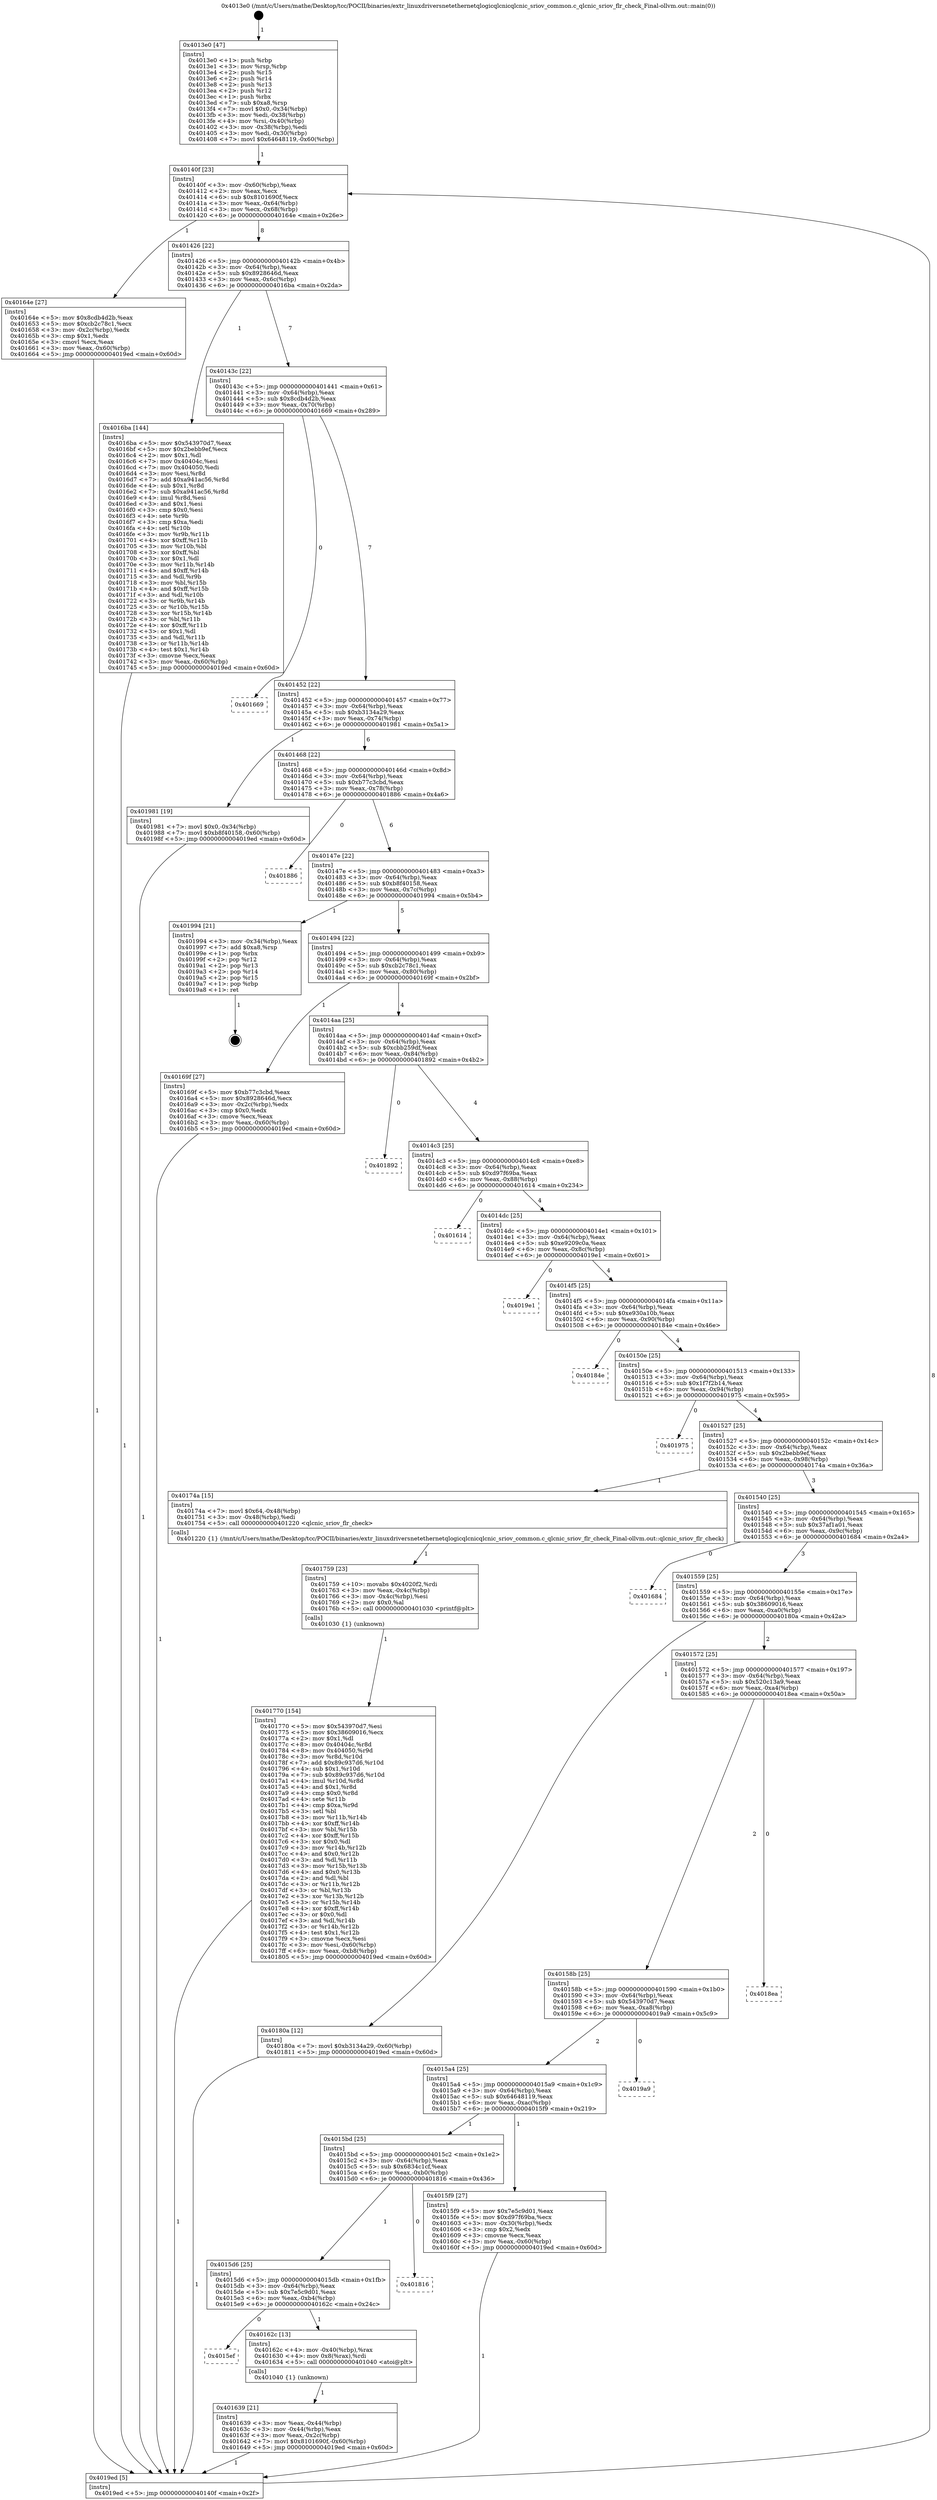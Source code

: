 digraph "0x4013e0" {
  label = "0x4013e0 (/mnt/c/Users/mathe/Desktop/tcc/POCII/binaries/extr_linuxdriversnetethernetqlogicqlcnicqlcnic_sriov_common.c_qlcnic_sriov_flr_check_Final-ollvm.out::main(0))"
  labelloc = "t"
  node[shape=record]

  Entry [label="",width=0.3,height=0.3,shape=circle,fillcolor=black,style=filled]
  "0x40140f" [label="{
     0x40140f [23]\l
     | [instrs]\l
     &nbsp;&nbsp;0x40140f \<+3\>: mov -0x60(%rbp),%eax\l
     &nbsp;&nbsp;0x401412 \<+2\>: mov %eax,%ecx\l
     &nbsp;&nbsp;0x401414 \<+6\>: sub $0x8101690f,%ecx\l
     &nbsp;&nbsp;0x40141a \<+3\>: mov %eax,-0x64(%rbp)\l
     &nbsp;&nbsp;0x40141d \<+3\>: mov %ecx,-0x68(%rbp)\l
     &nbsp;&nbsp;0x401420 \<+6\>: je 000000000040164e \<main+0x26e\>\l
  }"]
  "0x40164e" [label="{
     0x40164e [27]\l
     | [instrs]\l
     &nbsp;&nbsp;0x40164e \<+5\>: mov $0x8cdb4d2b,%eax\l
     &nbsp;&nbsp;0x401653 \<+5\>: mov $0xcb2c78c1,%ecx\l
     &nbsp;&nbsp;0x401658 \<+3\>: mov -0x2c(%rbp),%edx\l
     &nbsp;&nbsp;0x40165b \<+3\>: cmp $0x1,%edx\l
     &nbsp;&nbsp;0x40165e \<+3\>: cmovl %ecx,%eax\l
     &nbsp;&nbsp;0x401661 \<+3\>: mov %eax,-0x60(%rbp)\l
     &nbsp;&nbsp;0x401664 \<+5\>: jmp 00000000004019ed \<main+0x60d\>\l
  }"]
  "0x401426" [label="{
     0x401426 [22]\l
     | [instrs]\l
     &nbsp;&nbsp;0x401426 \<+5\>: jmp 000000000040142b \<main+0x4b\>\l
     &nbsp;&nbsp;0x40142b \<+3\>: mov -0x64(%rbp),%eax\l
     &nbsp;&nbsp;0x40142e \<+5\>: sub $0x8928646d,%eax\l
     &nbsp;&nbsp;0x401433 \<+3\>: mov %eax,-0x6c(%rbp)\l
     &nbsp;&nbsp;0x401436 \<+6\>: je 00000000004016ba \<main+0x2da\>\l
  }"]
  Exit [label="",width=0.3,height=0.3,shape=circle,fillcolor=black,style=filled,peripheries=2]
  "0x4016ba" [label="{
     0x4016ba [144]\l
     | [instrs]\l
     &nbsp;&nbsp;0x4016ba \<+5\>: mov $0x543970d7,%eax\l
     &nbsp;&nbsp;0x4016bf \<+5\>: mov $0x2bebb9ef,%ecx\l
     &nbsp;&nbsp;0x4016c4 \<+2\>: mov $0x1,%dl\l
     &nbsp;&nbsp;0x4016c6 \<+7\>: mov 0x40404c,%esi\l
     &nbsp;&nbsp;0x4016cd \<+7\>: mov 0x404050,%edi\l
     &nbsp;&nbsp;0x4016d4 \<+3\>: mov %esi,%r8d\l
     &nbsp;&nbsp;0x4016d7 \<+7\>: add $0xa941ac56,%r8d\l
     &nbsp;&nbsp;0x4016de \<+4\>: sub $0x1,%r8d\l
     &nbsp;&nbsp;0x4016e2 \<+7\>: sub $0xa941ac56,%r8d\l
     &nbsp;&nbsp;0x4016e9 \<+4\>: imul %r8d,%esi\l
     &nbsp;&nbsp;0x4016ed \<+3\>: and $0x1,%esi\l
     &nbsp;&nbsp;0x4016f0 \<+3\>: cmp $0x0,%esi\l
     &nbsp;&nbsp;0x4016f3 \<+4\>: sete %r9b\l
     &nbsp;&nbsp;0x4016f7 \<+3\>: cmp $0xa,%edi\l
     &nbsp;&nbsp;0x4016fa \<+4\>: setl %r10b\l
     &nbsp;&nbsp;0x4016fe \<+3\>: mov %r9b,%r11b\l
     &nbsp;&nbsp;0x401701 \<+4\>: xor $0xff,%r11b\l
     &nbsp;&nbsp;0x401705 \<+3\>: mov %r10b,%bl\l
     &nbsp;&nbsp;0x401708 \<+3\>: xor $0xff,%bl\l
     &nbsp;&nbsp;0x40170b \<+3\>: xor $0x1,%dl\l
     &nbsp;&nbsp;0x40170e \<+3\>: mov %r11b,%r14b\l
     &nbsp;&nbsp;0x401711 \<+4\>: and $0xff,%r14b\l
     &nbsp;&nbsp;0x401715 \<+3\>: and %dl,%r9b\l
     &nbsp;&nbsp;0x401718 \<+3\>: mov %bl,%r15b\l
     &nbsp;&nbsp;0x40171b \<+4\>: and $0xff,%r15b\l
     &nbsp;&nbsp;0x40171f \<+3\>: and %dl,%r10b\l
     &nbsp;&nbsp;0x401722 \<+3\>: or %r9b,%r14b\l
     &nbsp;&nbsp;0x401725 \<+3\>: or %r10b,%r15b\l
     &nbsp;&nbsp;0x401728 \<+3\>: xor %r15b,%r14b\l
     &nbsp;&nbsp;0x40172b \<+3\>: or %bl,%r11b\l
     &nbsp;&nbsp;0x40172e \<+4\>: xor $0xff,%r11b\l
     &nbsp;&nbsp;0x401732 \<+3\>: or $0x1,%dl\l
     &nbsp;&nbsp;0x401735 \<+3\>: and %dl,%r11b\l
     &nbsp;&nbsp;0x401738 \<+3\>: or %r11b,%r14b\l
     &nbsp;&nbsp;0x40173b \<+4\>: test $0x1,%r14b\l
     &nbsp;&nbsp;0x40173f \<+3\>: cmovne %ecx,%eax\l
     &nbsp;&nbsp;0x401742 \<+3\>: mov %eax,-0x60(%rbp)\l
     &nbsp;&nbsp;0x401745 \<+5\>: jmp 00000000004019ed \<main+0x60d\>\l
  }"]
  "0x40143c" [label="{
     0x40143c [22]\l
     | [instrs]\l
     &nbsp;&nbsp;0x40143c \<+5\>: jmp 0000000000401441 \<main+0x61\>\l
     &nbsp;&nbsp;0x401441 \<+3\>: mov -0x64(%rbp),%eax\l
     &nbsp;&nbsp;0x401444 \<+5\>: sub $0x8cdb4d2b,%eax\l
     &nbsp;&nbsp;0x401449 \<+3\>: mov %eax,-0x70(%rbp)\l
     &nbsp;&nbsp;0x40144c \<+6\>: je 0000000000401669 \<main+0x289\>\l
  }"]
  "0x401770" [label="{
     0x401770 [154]\l
     | [instrs]\l
     &nbsp;&nbsp;0x401770 \<+5\>: mov $0x543970d7,%esi\l
     &nbsp;&nbsp;0x401775 \<+5\>: mov $0x38609016,%ecx\l
     &nbsp;&nbsp;0x40177a \<+2\>: mov $0x1,%dl\l
     &nbsp;&nbsp;0x40177c \<+8\>: mov 0x40404c,%r8d\l
     &nbsp;&nbsp;0x401784 \<+8\>: mov 0x404050,%r9d\l
     &nbsp;&nbsp;0x40178c \<+3\>: mov %r8d,%r10d\l
     &nbsp;&nbsp;0x40178f \<+7\>: add $0x89c937d6,%r10d\l
     &nbsp;&nbsp;0x401796 \<+4\>: sub $0x1,%r10d\l
     &nbsp;&nbsp;0x40179a \<+7\>: sub $0x89c937d6,%r10d\l
     &nbsp;&nbsp;0x4017a1 \<+4\>: imul %r10d,%r8d\l
     &nbsp;&nbsp;0x4017a5 \<+4\>: and $0x1,%r8d\l
     &nbsp;&nbsp;0x4017a9 \<+4\>: cmp $0x0,%r8d\l
     &nbsp;&nbsp;0x4017ad \<+4\>: sete %r11b\l
     &nbsp;&nbsp;0x4017b1 \<+4\>: cmp $0xa,%r9d\l
     &nbsp;&nbsp;0x4017b5 \<+3\>: setl %bl\l
     &nbsp;&nbsp;0x4017b8 \<+3\>: mov %r11b,%r14b\l
     &nbsp;&nbsp;0x4017bb \<+4\>: xor $0xff,%r14b\l
     &nbsp;&nbsp;0x4017bf \<+3\>: mov %bl,%r15b\l
     &nbsp;&nbsp;0x4017c2 \<+4\>: xor $0xff,%r15b\l
     &nbsp;&nbsp;0x4017c6 \<+3\>: xor $0x0,%dl\l
     &nbsp;&nbsp;0x4017c9 \<+3\>: mov %r14b,%r12b\l
     &nbsp;&nbsp;0x4017cc \<+4\>: and $0x0,%r12b\l
     &nbsp;&nbsp;0x4017d0 \<+3\>: and %dl,%r11b\l
     &nbsp;&nbsp;0x4017d3 \<+3\>: mov %r15b,%r13b\l
     &nbsp;&nbsp;0x4017d6 \<+4\>: and $0x0,%r13b\l
     &nbsp;&nbsp;0x4017da \<+2\>: and %dl,%bl\l
     &nbsp;&nbsp;0x4017dc \<+3\>: or %r11b,%r12b\l
     &nbsp;&nbsp;0x4017df \<+3\>: or %bl,%r13b\l
     &nbsp;&nbsp;0x4017e2 \<+3\>: xor %r13b,%r12b\l
     &nbsp;&nbsp;0x4017e5 \<+3\>: or %r15b,%r14b\l
     &nbsp;&nbsp;0x4017e8 \<+4\>: xor $0xff,%r14b\l
     &nbsp;&nbsp;0x4017ec \<+3\>: or $0x0,%dl\l
     &nbsp;&nbsp;0x4017ef \<+3\>: and %dl,%r14b\l
     &nbsp;&nbsp;0x4017f2 \<+3\>: or %r14b,%r12b\l
     &nbsp;&nbsp;0x4017f5 \<+4\>: test $0x1,%r12b\l
     &nbsp;&nbsp;0x4017f9 \<+3\>: cmovne %ecx,%esi\l
     &nbsp;&nbsp;0x4017fc \<+3\>: mov %esi,-0x60(%rbp)\l
     &nbsp;&nbsp;0x4017ff \<+6\>: mov %eax,-0xb8(%rbp)\l
     &nbsp;&nbsp;0x401805 \<+5\>: jmp 00000000004019ed \<main+0x60d\>\l
  }"]
  "0x401669" [label="{
     0x401669\l
  }", style=dashed]
  "0x401452" [label="{
     0x401452 [22]\l
     | [instrs]\l
     &nbsp;&nbsp;0x401452 \<+5\>: jmp 0000000000401457 \<main+0x77\>\l
     &nbsp;&nbsp;0x401457 \<+3\>: mov -0x64(%rbp),%eax\l
     &nbsp;&nbsp;0x40145a \<+5\>: sub $0xb3134a29,%eax\l
     &nbsp;&nbsp;0x40145f \<+3\>: mov %eax,-0x74(%rbp)\l
     &nbsp;&nbsp;0x401462 \<+6\>: je 0000000000401981 \<main+0x5a1\>\l
  }"]
  "0x401759" [label="{
     0x401759 [23]\l
     | [instrs]\l
     &nbsp;&nbsp;0x401759 \<+10\>: movabs $0x4020f2,%rdi\l
     &nbsp;&nbsp;0x401763 \<+3\>: mov %eax,-0x4c(%rbp)\l
     &nbsp;&nbsp;0x401766 \<+3\>: mov -0x4c(%rbp),%esi\l
     &nbsp;&nbsp;0x401769 \<+2\>: mov $0x0,%al\l
     &nbsp;&nbsp;0x40176b \<+5\>: call 0000000000401030 \<printf@plt\>\l
     | [calls]\l
     &nbsp;&nbsp;0x401030 \{1\} (unknown)\l
  }"]
  "0x401981" [label="{
     0x401981 [19]\l
     | [instrs]\l
     &nbsp;&nbsp;0x401981 \<+7\>: movl $0x0,-0x34(%rbp)\l
     &nbsp;&nbsp;0x401988 \<+7\>: movl $0xb8f40158,-0x60(%rbp)\l
     &nbsp;&nbsp;0x40198f \<+5\>: jmp 00000000004019ed \<main+0x60d\>\l
  }"]
  "0x401468" [label="{
     0x401468 [22]\l
     | [instrs]\l
     &nbsp;&nbsp;0x401468 \<+5\>: jmp 000000000040146d \<main+0x8d\>\l
     &nbsp;&nbsp;0x40146d \<+3\>: mov -0x64(%rbp),%eax\l
     &nbsp;&nbsp;0x401470 \<+5\>: sub $0xb77c3cbd,%eax\l
     &nbsp;&nbsp;0x401475 \<+3\>: mov %eax,-0x78(%rbp)\l
     &nbsp;&nbsp;0x401478 \<+6\>: je 0000000000401886 \<main+0x4a6\>\l
  }"]
  "0x401639" [label="{
     0x401639 [21]\l
     | [instrs]\l
     &nbsp;&nbsp;0x401639 \<+3\>: mov %eax,-0x44(%rbp)\l
     &nbsp;&nbsp;0x40163c \<+3\>: mov -0x44(%rbp),%eax\l
     &nbsp;&nbsp;0x40163f \<+3\>: mov %eax,-0x2c(%rbp)\l
     &nbsp;&nbsp;0x401642 \<+7\>: movl $0x8101690f,-0x60(%rbp)\l
     &nbsp;&nbsp;0x401649 \<+5\>: jmp 00000000004019ed \<main+0x60d\>\l
  }"]
  "0x401886" [label="{
     0x401886\l
  }", style=dashed]
  "0x40147e" [label="{
     0x40147e [22]\l
     | [instrs]\l
     &nbsp;&nbsp;0x40147e \<+5\>: jmp 0000000000401483 \<main+0xa3\>\l
     &nbsp;&nbsp;0x401483 \<+3\>: mov -0x64(%rbp),%eax\l
     &nbsp;&nbsp;0x401486 \<+5\>: sub $0xb8f40158,%eax\l
     &nbsp;&nbsp;0x40148b \<+3\>: mov %eax,-0x7c(%rbp)\l
     &nbsp;&nbsp;0x40148e \<+6\>: je 0000000000401994 \<main+0x5b4\>\l
  }"]
  "0x4015ef" [label="{
     0x4015ef\l
  }", style=dashed]
  "0x401994" [label="{
     0x401994 [21]\l
     | [instrs]\l
     &nbsp;&nbsp;0x401994 \<+3\>: mov -0x34(%rbp),%eax\l
     &nbsp;&nbsp;0x401997 \<+7\>: add $0xa8,%rsp\l
     &nbsp;&nbsp;0x40199e \<+1\>: pop %rbx\l
     &nbsp;&nbsp;0x40199f \<+2\>: pop %r12\l
     &nbsp;&nbsp;0x4019a1 \<+2\>: pop %r13\l
     &nbsp;&nbsp;0x4019a3 \<+2\>: pop %r14\l
     &nbsp;&nbsp;0x4019a5 \<+2\>: pop %r15\l
     &nbsp;&nbsp;0x4019a7 \<+1\>: pop %rbp\l
     &nbsp;&nbsp;0x4019a8 \<+1\>: ret\l
  }"]
  "0x401494" [label="{
     0x401494 [22]\l
     | [instrs]\l
     &nbsp;&nbsp;0x401494 \<+5\>: jmp 0000000000401499 \<main+0xb9\>\l
     &nbsp;&nbsp;0x401499 \<+3\>: mov -0x64(%rbp),%eax\l
     &nbsp;&nbsp;0x40149c \<+5\>: sub $0xcb2c78c1,%eax\l
     &nbsp;&nbsp;0x4014a1 \<+3\>: mov %eax,-0x80(%rbp)\l
     &nbsp;&nbsp;0x4014a4 \<+6\>: je 000000000040169f \<main+0x2bf\>\l
  }"]
  "0x40162c" [label="{
     0x40162c [13]\l
     | [instrs]\l
     &nbsp;&nbsp;0x40162c \<+4\>: mov -0x40(%rbp),%rax\l
     &nbsp;&nbsp;0x401630 \<+4\>: mov 0x8(%rax),%rdi\l
     &nbsp;&nbsp;0x401634 \<+5\>: call 0000000000401040 \<atoi@plt\>\l
     | [calls]\l
     &nbsp;&nbsp;0x401040 \{1\} (unknown)\l
  }"]
  "0x40169f" [label="{
     0x40169f [27]\l
     | [instrs]\l
     &nbsp;&nbsp;0x40169f \<+5\>: mov $0xb77c3cbd,%eax\l
     &nbsp;&nbsp;0x4016a4 \<+5\>: mov $0x8928646d,%ecx\l
     &nbsp;&nbsp;0x4016a9 \<+3\>: mov -0x2c(%rbp),%edx\l
     &nbsp;&nbsp;0x4016ac \<+3\>: cmp $0x0,%edx\l
     &nbsp;&nbsp;0x4016af \<+3\>: cmove %ecx,%eax\l
     &nbsp;&nbsp;0x4016b2 \<+3\>: mov %eax,-0x60(%rbp)\l
     &nbsp;&nbsp;0x4016b5 \<+5\>: jmp 00000000004019ed \<main+0x60d\>\l
  }"]
  "0x4014aa" [label="{
     0x4014aa [25]\l
     | [instrs]\l
     &nbsp;&nbsp;0x4014aa \<+5\>: jmp 00000000004014af \<main+0xcf\>\l
     &nbsp;&nbsp;0x4014af \<+3\>: mov -0x64(%rbp),%eax\l
     &nbsp;&nbsp;0x4014b2 \<+5\>: sub $0xcbb259df,%eax\l
     &nbsp;&nbsp;0x4014b7 \<+6\>: mov %eax,-0x84(%rbp)\l
     &nbsp;&nbsp;0x4014bd \<+6\>: je 0000000000401892 \<main+0x4b2\>\l
  }"]
  "0x4015d6" [label="{
     0x4015d6 [25]\l
     | [instrs]\l
     &nbsp;&nbsp;0x4015d6 \<+5\>: jmp 00000000004015db \<main+0x1fb\>\l
     &nbsp;&nbsp;0x4015db \<+3\>: mov -0x64(%rbp),%eax\l
     &nbsp;&nbsp;0x4015de \<+5\>: sub $0x7e5c9d01,%eax\l
     &nbsp;&nbsp;0x4015e3 \<+6\>: mov %eax,-0xb4(%rbp)\l
     &nbsp;&nbsp;0x4015e9 \<+6\>: je 000000000040162c \<main+0x24c\>\l
  }"]
  "0x401892" [label="{
     0x401892\l
  }", style=dashed]
  "0x4014c3" [label="{
     0x4014c3 [25]\l
     | [instrs]\l
     &nbsp;&nbsp;0x4014c3 \<+5\>: jmp 00000000004014c8 \<main+0xe8\>\l
     &nbsp;&nbsp;0x4014c8 \<+3\>: mov -0x64(%rbp),%eax\l
     &nbsp;&nbsp;0x4014cb \<+5\>: sub $0xd97f69ba,%eax\l
     &nbsp;&nbsp;0x4014d0 \<+6\>: mov %eax,-0x88(%rbp)\l
     &nbsp;&nbsp;0x4014d6 \<+6\>: je 0000000000401614 \<main+0x234\>\l
  }"]
  "0x401816" [label="{
     0x401816\l
  }", style=dashed]
  "0x401614" [label="{
     0x401614\l
  }", style=dashed]
  "0x4014dc" [label="{
     0x4014dc [25]\l
     | [instrs]\l
     &nbsp;&nbsp;0x4014dc \<+5\>: jmp 00000000004014e1 \<main+0x101\>\l
     &nbsp;&nbsp;0x4014e1 \<+3\>: mov -0x64(%rbp),%eax\l
     &nbsp;&nbsp;0x4014e4 \<+5\>: sub $0xe9209c0a,%eax\l
     &nbsp;&nbsp;0x4014e9 \<+6\>: mov %eax,-0x8c(%rbp)\l
     &nbsp;&nbsp;0x4014ef \<+6\>: je 00000000004019e1 \<main+0x601\>\l
  }"]
  "0x4013e0" [label="{
     0x4013e0 [47]\l
     | [instrs]\l
     &nbsp;&nbsp;0x4013e0 \<+1\>: push %rbp\l
     &nbsp;&nbsp;0x4013e1 \<+3\>: mov %rsp,%rbp\l
     &nbsp;&nbsp;0x4013e4 \<+2\>: push %r15\l
     &nbsp;&nbsp;0x4013e6 \<+2\>: push %r14\l
     &nbsp;&nbsp;0x4013e8 \<+2\>: push %r13\l
     &nbsp;&nbsp;0x4013ea \<+2\>: push %r12\l
     &nbsp;&nbsp;0x4013ec \<+1\>: push %rbx\l
     &nbsp;&nbsp;0x4013ed \<+7\>: sub $0xa8,%rsp\l
     &nbsp;&nbsp;0x4013f4 \<+7\>: movl $0x0,-0x34(%rbp)\l
     &nbsp;&nbsp;0x4013fb \<+3\>: mov %edi,-0x38(%rbp)\l
     &nbsp;&nbsp;0x4013fe \<+4\>: mov %rsi,-0x40(%rbp)\l
     &nbsp;&nbsp;0x401402 \<+3\>: mov -0x38(%rbp),%edi\l
     &nbsp;&nbsp;0x401405 \<+3\>: mov %edi,-0x30(%rbp)\l
     &nbsp;&nbsp;0x401408 \<+7\>: movl $0x64648119,-0x60(%rbp)\l
  }"]
  "0x4019e1" [label="{
     0x4019e1\l
  }", style=dashed]
  "0x4014f5" [label="{
     0x4014f5 [25]\l
     | [instrs]\l
     &nbsp;&nbsp;0x4014f5 \<+5\>: jmp 00000000004014fa \<main+0x11a\>\l
     &nbsp;&nbsp;0x4014fa \<+3\>: mov -0x64(%rbp),%eax\l
     &nbsp;&nbsp;0x4014fd \<+5\>: sub $0xe930a10b,%eax\l
     &nbsp;&nbsp;0x401502 \<+6\>: mov %eax,-0x90(%rbp)\l
     &nbsp;&nbsp;0x401508 \<+6\>: je 000000000040184e \<main+0x46e\>\l
  }"]
  "0x4019ed" [label="{
     0x4019ed [5]\l
     | [instrs]\l
     &nbsp;&nbsp;0x4019ed \<+5\>: jmp 000000000040140f \<main+0x2f\>\l
  }"]
  "0x40184e" [label="{
     0x40184e\l
  }", style=dashed]
  "0x40150e" [label="{
     0x40150e [25]\l
     | [instrs]\l
     &nbsp;&nbsp;0x40150e \<+5\>: jmp 0000000000401513 \<main+0x133\>\l
     &nbsp;&nbsp;0x401513 \<+3\>: mov -0x64(%rbp),%eax\l
     &nbsp;&nbsp;0x401516 \<+5\>: sub $0x1f7f2b14,%eax\l
     &nbsp;&nbsp;0x40151b \<+6\>: mov %eax,-0x94(%rbp)\l
     &nbsp;&nbsp;0x401521 \<+6\>: je 0000000000401975 \<main+0x595\>\l
  }"]
  "0x4015bd" [label="{
     0x4015bd [25]\l
     | [instrs]\l
     &nbsp;&nbsp;0x4015bd \<+5\>: jmp 00000000004015c2 \<main+0x1e2\>\l
     &nbsp;&nbsp;0x4015c2 \<+3\>: mov -0x64(%rbp),%eax\l
     &nbsp;&nbsp;0x4015c5 \<+5\>: sub $0x6834c1cf,%eax\l
     &nbsp;&nbsp;0x4015ca \<+6\>: mov %eax,-0xb0(%rbp)\l
     &nbsp;&nbsp;0x4015d0 \<+6\>: je 0000000000401816 \<main+0x436\>\l
  }"]
  "0x401975" [label="{
     0x401975\l
  }", style=dashed]
  "0x401527" [label="{
     0x401527 [25]\l
     | [instrs]\l
     &nbsp;&nbsp;0x401527 \<+5\>: jmp 000000000040152c \<main+0x14c\>\l
     &nbsp;&nbsp;0x40152c \<+3\>: mov -0x64(%rbp),%eax\l
     &nbsp;&nbsp;0x40152f \<+5\>: sub $0x2bebb9ef,%eax\l
     &nbsp;&nbsp;0x401534 \<+6\>: mov %eax,-0x98(%rbp)\l
     &nbsp;&nbsp;0x40153a \<+6\>: je 000000000040174a \<main+0x36a\>\l
  }"]
  "0x4015f9" [label="{
     0x4015f9 [27]\l
     | [instrs]\l
     &nbsp;&nbsp;0x4015f9 \<+5\>: mov $0x7e5c9d01,%eax\l
     &nbsp;&nbsp;0x4015fe \<+5\>: mov $0xd97f69ba,%ecx\l
     &nbsp;&nbsp;0x401603 \<+3\>: mov -0x30(%rbp),%edx\l
     &nbsp;&nbsp;0x401606 \<+3\>: cmp $0x2,%edx\l
     &nbsp;&nbsp;0x401609 \<+3\>: cmovne %ecx,%eax\l
     &nbsp;&nbsp;0x40160c \<+3\>: mov %eax,-0x60(%rbp)\l
     &nbsp;&nbsp;0x40160f \<+5\>: jmp 00000000004019ed \<main+0x60d\>\l
  }"]
  "0x40174a" [label="{
     0x40174a [15]\l
     | [instrs]\l
     &nbsp;&nbsp;0x40174a \<+7\>: movl $0x64,-0x48(%rbp)\l
     &nbsp;&nbsp;0x401751 \<+3\>: mov -0x48(%rbp),%edi\l
     &nbsp;&nbsp;0x401754 \<+5\>: call 0000000000401220 \<qlcnic_sriov_flr_check\>\l
     | [calls]\l
     &nbsp;&nbsp;0x401220 \{1\} (/mnt/c/Users/mathe/Desktop/tcc/POCII/binaries/extr_linuxdriversnetethernetqlogicqlcnicqlcnic_sriov_common.c_qlcnic_sriov_flr_check_Final-ollvm.out::qlcnic_sriov_flr_check)\l
  }"]
  "0x401540" [label="{
     0x401540 [25]\l
     | [instrs]\l
     &nbsp;&nbsp;0x401540 \<+5\>: jmp 0000000000401545 \<main+0x165\>\l
     &nbsp;&nbsp;0x401545 \<+3\>: mov -0x64(%rbp),%eax\l
     &nbsp;&nbsp;0x401548 \<+5\>: sub $0x37af1a01,%eax\l
     &nbsp;&nbsp;0x40154d \<+6\>: mov %eax,-0x9c(%rbp)\l
     &nbsp;&nbsp;0x401553 \<+6\>: je 0000000000401684 \<main+0x2a4\>\l
  }"]
  "0x4015a4" [label="{
     0x4015a4 [25]\l
     | [instrs]\l
     &nbsp;&nbsp;0x4015a4 \<+5\>: jmp 00000000004015a9 \<main+0x1c9\>\l
     &nbsp;&nbsp;0x4015a9 \<+3\>: mov -0x64(%rbp),%eax\l
     &nbsp;&nbsp;0x4015ac \<+5\>: sub $0x64648119,%eax\l
     &nbsp;&nbsp;0x4015b1 \<+6\>: mov %eax,-0xac(%rbp)\l
     &nbsp;&nbsp;0x4015b7 \<+6\>: je 00000000004015f9 \<main+0x219\>\l
  }"]
  "0x401684" [label="{
     0x401684\l
  }", style=dashed]
  "0x401559" [label="{
     0x401559 [25]\l
     | [instrs]\l
     &nbsp;&nbsp;0x401559 \<+5\>: jmp 000000000040155e \<main+0x17e\>\l
     &nbsp;&nbsp;0x40155e \<+3\>: mov -0x64(%rbp),%eax\l
     &nbsp;&nbsp;0x401561 \<+5\>: sub $0x38609016,%eax\l
     &nbsp;&nbsp;0x401566 \<+6\>: mov %eax,-0xa0(%rbp)\l
     &nbsp;&nbsp;0x40156c \<+6\>: je 000000000040180a \<main+0x42a\>\l
  }"]
  "0x4019a9" [label="{
     0x4019a9\l
  }", style=dashed]
  "0x40180a" [label="{
     0x40180a [12]\l
     | [instrs]\l
     &nbsp;&nbsp;0x40180a \<+7\>: movl $0xb3134a29,-0x60(%rbp)\l
     &nbsp;&nbsp;0x401811 \<+5\>: jmp 00000000004019ed \<main+0x60d\>\l
  }"]
  "0x401572" [label="{
     0x401572 [25]\l
     | [instrs]\l
     &nbsp;&nbsp;0x401572 \<+5\>: jmp 0000000000401577 \<main+0x197\>\l
     &nbsp;&nbsp;0x401577 \<+3\>: mov -0x64(%rbp),%eax\l
     &nbsp;&nbsp;0x40157a \<+5\>: sub $0x520c13a9,%eax\l
     &nbsp;&nbsp;0x40157f \<+6\>: mov %eax,-0xa4(%rbp)\l
     &nbsp;&nbsp;0x401585 \<+6\>: je 00000000004018ea \<main+0x50a\>\l
  }"]
  "0x40158b" [label="{
     0x40158b [25]\l
     | [instrs]\l
     &nbsp;&nbsp;0x40158b \<+5\>: jmp 0000000000401590 \<main+0x1b0\>\l
     &nbsp;&nbsp;0x401590 \<+3\>: mov -0x64(%rbp),%eax\l
     &nbsp;&nbsp;0x401593 \<+5\>: sub $0x543970d7,%eax\l
     &nbsp;&nbsp;0x401598 \<+6\>: mov %eax,-0xa8(%rbp)\l
     &nbsp;&nbsp;0x40159e \<+6\>: je 00000000004019a9 \<main+0x5c9\>\l
  }"]
  "0x4018ea" [label="{
     0x4018ea\l
  }", style=dashed]
  Entry -> "0x4013e0" [label=" 1"]
  "0x40140f" -> "0x40164e" [label=" 1"]
  "0x40140f" -> "0x401426" [label=" 8"]
  "0x401994" -> Exit [label=" 1"]
  "0x401426" -> "0x4016ba" [label=" 1"]
  "0x401426" -> "0x40143c" [label=" 7"]
  "0x401981" -> "0x4019ed" [label=" 1"]
  "0x40143c" -> "0x401669" [label=" 0"]
  "0x40143c" -> "0x401452" [label=" 7"]
  "0x40180a" -> "0x4019ed" [label=" 1"]
  "0x401452" -> "0x401981" [label=" 1"]
  "0x401452" -> "0x401468" [label=" 6"]
  "0x401770" -> "0x4019ed" [label=" 1"]
  "0x401468" -> "0x401886" [label=" 0"]
  "0x401468" -> "0x40147e" [label=" 6"]
  "0x401759" -> "0x401770" [label=" 1"]
  "0x40147e" -> "0x401994" [label=" 1"]
  "0x40147e" -> "0x401494" [label=" 5"]
  "0x40174a" -> "0x401759" [label=" 1"]
  "0x401494" -> "0x40169f" [label=" 1"]
  "0x401494" -> "0x4014aa" [label=" 4"]
  "0x4016ba" -> "0x4019ed" [label=" 1"]
  "0x4014aa" -> "0x401892" [label=" 0"]
  "0x4014aa" -> "0x4014c3" [label=" 4"]
  "0x40164e" -> "0x4019ed" [label=" 1"]
  "0x4014c3" -> "0x401614" [label=" 0"]
  "0x4014c3" -> "0x4014dc" [label=" 4"]
  "0x401639" -> "0x4019ed" [label=" 1"]
  "0x4014dc" -> "0x4019e1" [label=" 0"]
  "0x4014dc" -> "0x4014f5" [label=" 4"]
  "0x4015d6" -> "0x4015ef" [label=" 0"]
  "0x4014f5" -> "0x40184e" [label=" 0"]
  "0x4014f5" -> "0x40150e" [label=" 4"]
  "0x4015d6" -> "0x40162c" [label=" 1"]
  "0x40150e" -> "0x401975" [label=" 0"]
  "0x40150e" -> "0x401527" [label=" 4"]
  "0x40169f" -> "0x4019ed" [label=" 1"]
  "0x401527" -> "0x40174a" [label=" 1"]
  "0x401527" -> "0x401540" [label=" 3"]
  "0x4015bd" -> "0x4015d6" [label=" 1"]
  "0x401540" -> "0x401684" [label=" 0"]
  "0x401540" -> "0x401559" [label=" 3"]
  "0x40162c" -> "0x401639" [label=" 1"]
  "0x401559" -> "0x40180a" [label=" 1"]
  "0x401559" -> "0x401572" [label=" 2"]
  "0x4019ed" -> "0x40140f" [label=" 8"]
  "0x401572" -> "0x4018ea" [label=" 0"]
  "0x401572" -> "0x40158b" [label=" 2"]
  "0x4013e0" -> "0x40140f" [label=" 1"]
  "0x40158b" -> "0x4019a9" [label=" 0"]
  "0x40158b" -> "0x4015a4" [label=" 2"]
  "0x4015bd" -> "0x401816" [label=" 0"]
  "0x4015a4" -> "0x4015f9" [label=" 1"]
  "0x4015a4" -> "0x4015bd" [label=" 1"]
  "0x4015f9" -> "0x4019ed" [label=" 1"]
}
